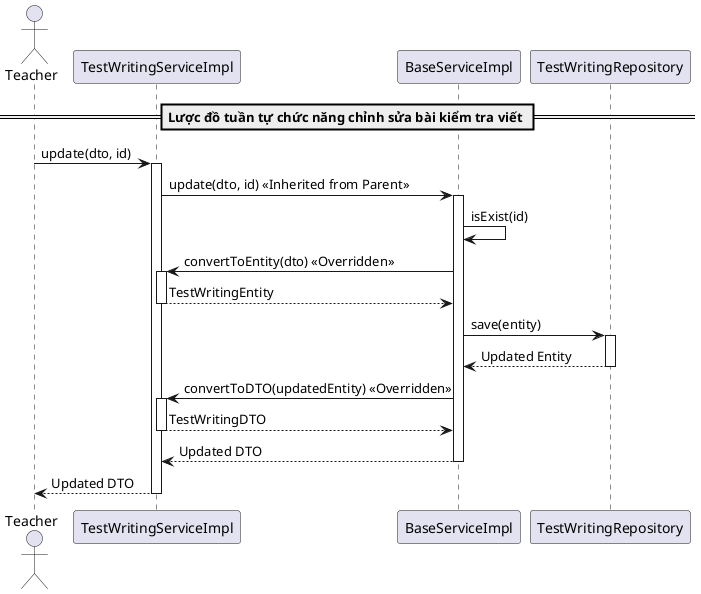 @startuml updateTestWriting
actor Teacher
participant "TestWritingServiceImpl" as TestWritingService
participant "BaseServiceImpl" as BaseService
participant "TestWritingRepository" as Repository

== Lược đồ tuần tự chức năng chỉnh sửa bài kiểm tra viết ==
Teacher -> TestWritingService: update(dto, id)
activate TestWritingService

TestWritingService -> BaseService: update(dto, id) << Inherited from Parent >>
activate BaseService

BaseService -> BaseService: isExist(id)
BaseService -> TestWritingService: convertToEntity(dto) << Overridden >>
activate TestWritingService
TestWritingService --> BaseService: TestWritingEntity
deactivate TestWritingService

BaseService -> Repository: save(entity)
activate Repository
Repository --> BaseService: Updated Entity
deactivate Repository

BaseService -> TestWritingService: convertToDTO(updatedEntity) << Overridden >>
activate TestWritingService
TestWritingService --> BaseService: TestWritingDTO
deactivate TestWritingService

BaseService --> TestWritingService: Updated DTO
deactivate BaseService

TestWritingService --> Teacher: Updated DTO
deactivate TestWritingService

@enduml
